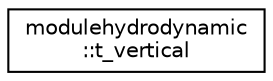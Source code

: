 digraph "Graphical Class Hierarchy"
{
 // LATEX_PDF_SIZE
  edge [fontname="Helvetica",fontsize="10",labelfontname="Helvetica",labelfontsize="10"];
  node [fontname="Helvetica",fontsize="10",shape=record];
  rankdir="LR";
  Node0 [label="modulehydrodynamic\l::t_vertical",height=0.2,width=0.4,color="black", fillcolor="white", style="filled",URL="$structmodulehydrodynamic_1_1t__vertical.html",tooltip=" "];
}

